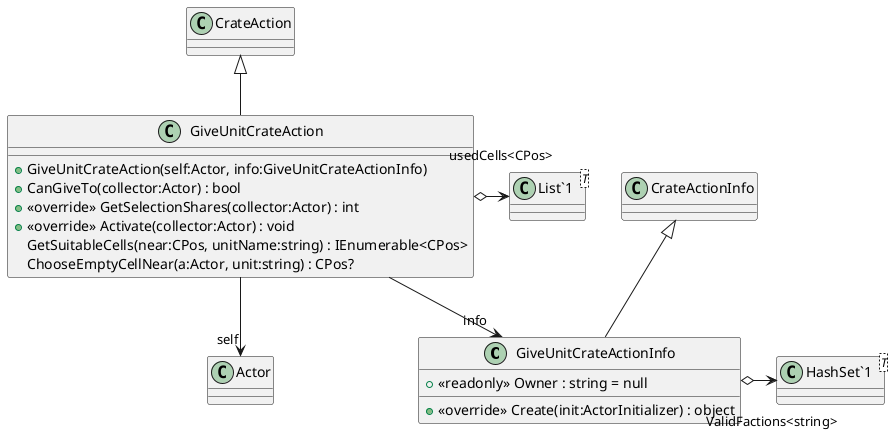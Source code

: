 @startuml
class GiveUnitCrateActionInfo {
    + <<readonly>> Owner : string = null
    + <<override>> Create(init:ActorInitializer) : object
}
class GiveUnitCrateAction {
    + GiveUnitCrateAction(self:Actor, info:GiveUnitCrateActionInfo)
    + CanGiveTo(collector:Actor) : bool
    + <<override>> GetSelectionShares(collector:Actor) : int
    + <<override>> Activate(collector:Actor) : void
    GetSuitableCells(near:CPos, unitName:string) : IEnumerable<CPos>
    ChooseEmptyCellNear(a:Actor, unit:string) : CPos?
}
class "HashSet`1"<T> {
}
class "List`1"<T> {
}
CrateActionInfo <|-- GiveUnitCrateActionInfo
GiveUnitCrateActionInfo o-> "ValidFactions<string>" "HashSet`1"
CrateAction <|-- GiveUnitCrateAction
GiveUnitCrateAction --> "self" Actor
GiveUnitCrateAction --> "info" GiveUnitCrateActionInfo
GiveUnitCrateAction o-> "usedCells<CPos>" "List`1"
@enduml
